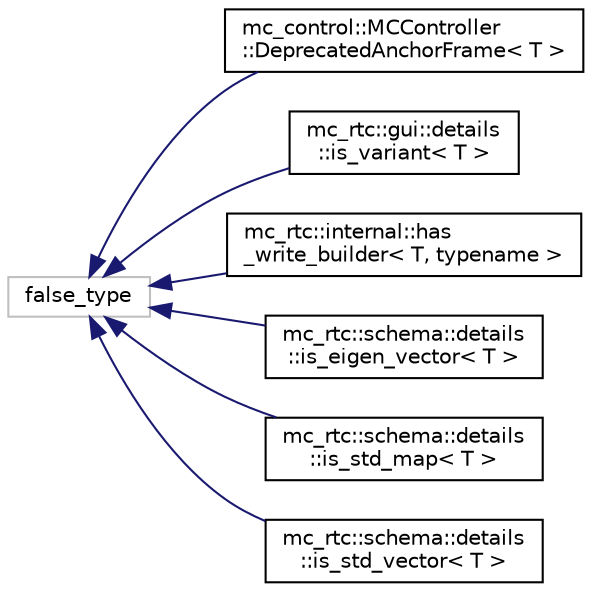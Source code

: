 digraph "Graphical Class Hierarchy"
{
 // INTERACTIVE_SVG=YES
 // LATEX_PDF_SIZE
  edge [fontname="Helvetica",fontsize="10",labelfontname="Helvetica",labelfontsize="10"];
  node [fontname="Helvetica",fontsize="10",shape=record];
  rankdir="LR";
  Node357 [label="false_type",height=0.2,width=0.4,color="grey75", fillcolor="white", style="filled",tooltip=" "];
  Node357 -> Node0 [dir="back",color="midnightblue",fontsize="10",style="solid",fontname="Helvetica"];
  Node0 [label="mc_control::MCController\l::DeprecatedAnchorFrame\< T \>",height=0.2,width=0.4,color="black", fillcolor="white", style="filled",URL="$structmc__control_1_1MCController_1_1DeprecatedAnchorFrame.html",tooltip=" "];
  Node357 -> Node359 [dir="back",color="midnightblue",fontsize="10",style="solid",fontname="Helvetica"];
  Node359 [label="mc_rtc::gui::details\l::is_variant\< T \>",height=0.2,width=0.4,color="black", fillcolor="white", style="filled",URL="$structmc__rtc_1_1gui_1_1details_1_1is__variant.html",tooltip=" "];
  Node357 -> Node360 [dir="back",color="midnightblue",fontsize="10",style="solid",fontname="Helvetica"];
  Node360 [label="mc_rtc::internal::has\l_write_builder\< T, typename \>",height=0.2,width=0.4,color="black", fillcolor="white", style="filled",URL="$structmc__rtc_1_1internal_1_1has__write__builder.html",tooltip=" "];
  Node357 -> Node361 [dir="back",color="midnightblue",fontsize="10",style="solid",fontname="Helvetica"];
  Node361 [label="mc_rtc::schema::details\l::is_eigen_vector\< T \>",height=0.2,width=0.4,color="black", fillcolor="white", style="filled",URL="$structmc__rtc_1_1schema_1_1details_1_1is__eigen__vector.html",tooltip=" "];
  Node357 -> Node362 [dir="back",color="midnightblue",fontsize="10",style="solid",fontname="Helvetica"];
  Node362 [label="mc_rtc::schema::details\l::is_std_map\< T \>",height=0.2,width=0.4,color="black", fillcolor="white", style="filled",URL="$structmc__rtc_1_1schema_1_1details_1_1is__std__map.html",tooltip=" "];
  Node357 -> Node363 [dir="back",color="midnightblue",fontsize="10",style="solid",fontname="Helvetica"];
  Node363 [label="mc_rtc::schema::details\l::is_std_vector\< T \>",height=0.2,width=0.4,color="black", fillcolor="white", style="filled",URL="$structmc__rtc_1_1schema_1_1details_1_1is__std__vector.html",tooltip=" "];
}
